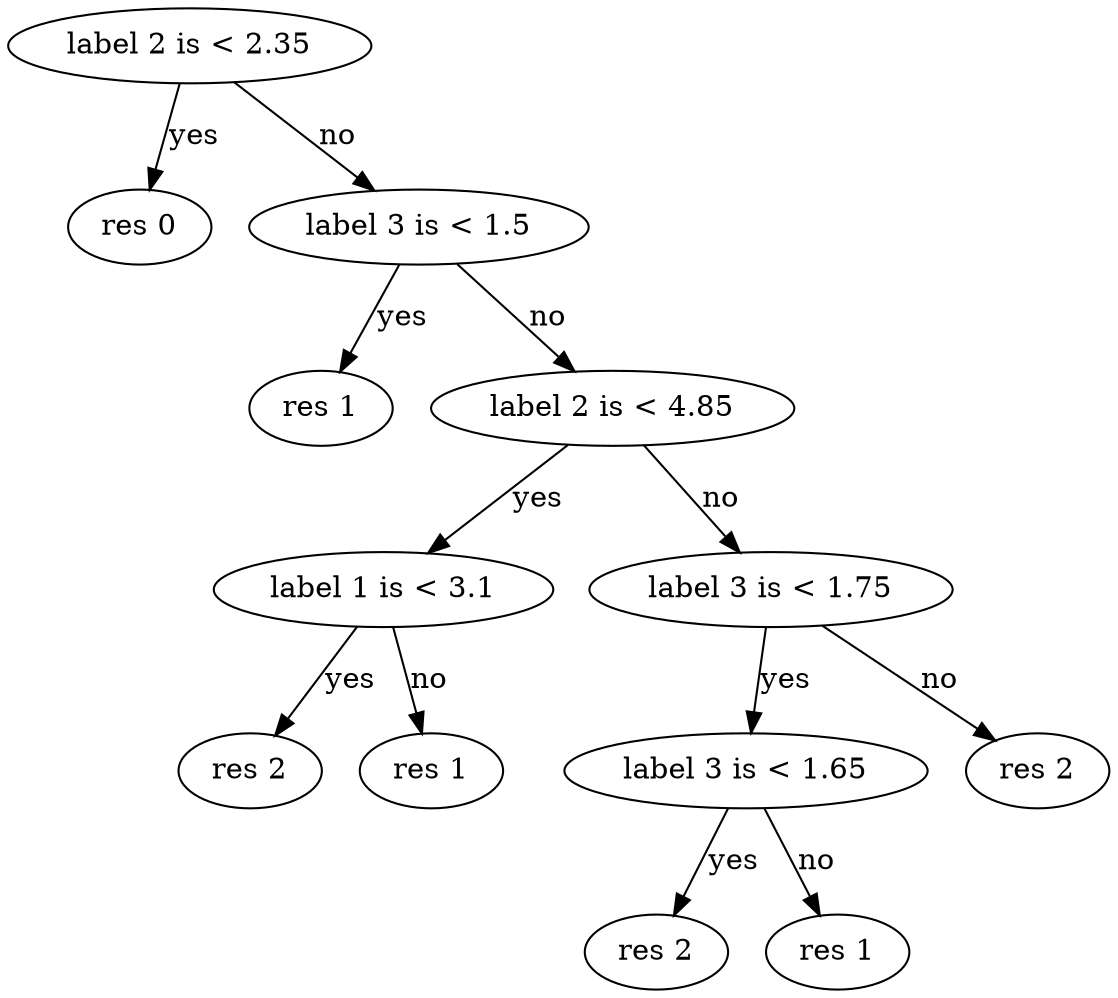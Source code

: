 // My Tree
digraph {
	t [label="label 2 is < 2.35"]
	tl [label="res 0"]
	t -> tl [label=yes]
	tr [label="label 3 is < 1.5"]
	trl [label="res 1"]
	tr -> trl [label=yes]
	trr [label="label 2 is < 4.85"]
	trrl [label="label 1 is < 3.1"]
	trrll [label="res 2"]
	trrl -> trrll [label=yes]
	trrlr [label="res 1"]
	trrl -> trrlr [label=no]
	trr -> trrl [label=yes]
	trrr [label="label 3 is < 1.75"]
	trrrl [label="label 3 is < 1.65"]
	trrrll [label="res 2"]
	trrrl -> trrrll [label=yes]
	trrrlr [label="res 1"]
	trrrl -> trrrlr [label=no]
	trrr -> trrrl [label=yes]
	trrrr [label="res 2"]
	trrr -> trrrr [label=no]
	trr -> trrr [label=no]
	tr -> trr [label=no]
	t -> tr [label=no]
}
